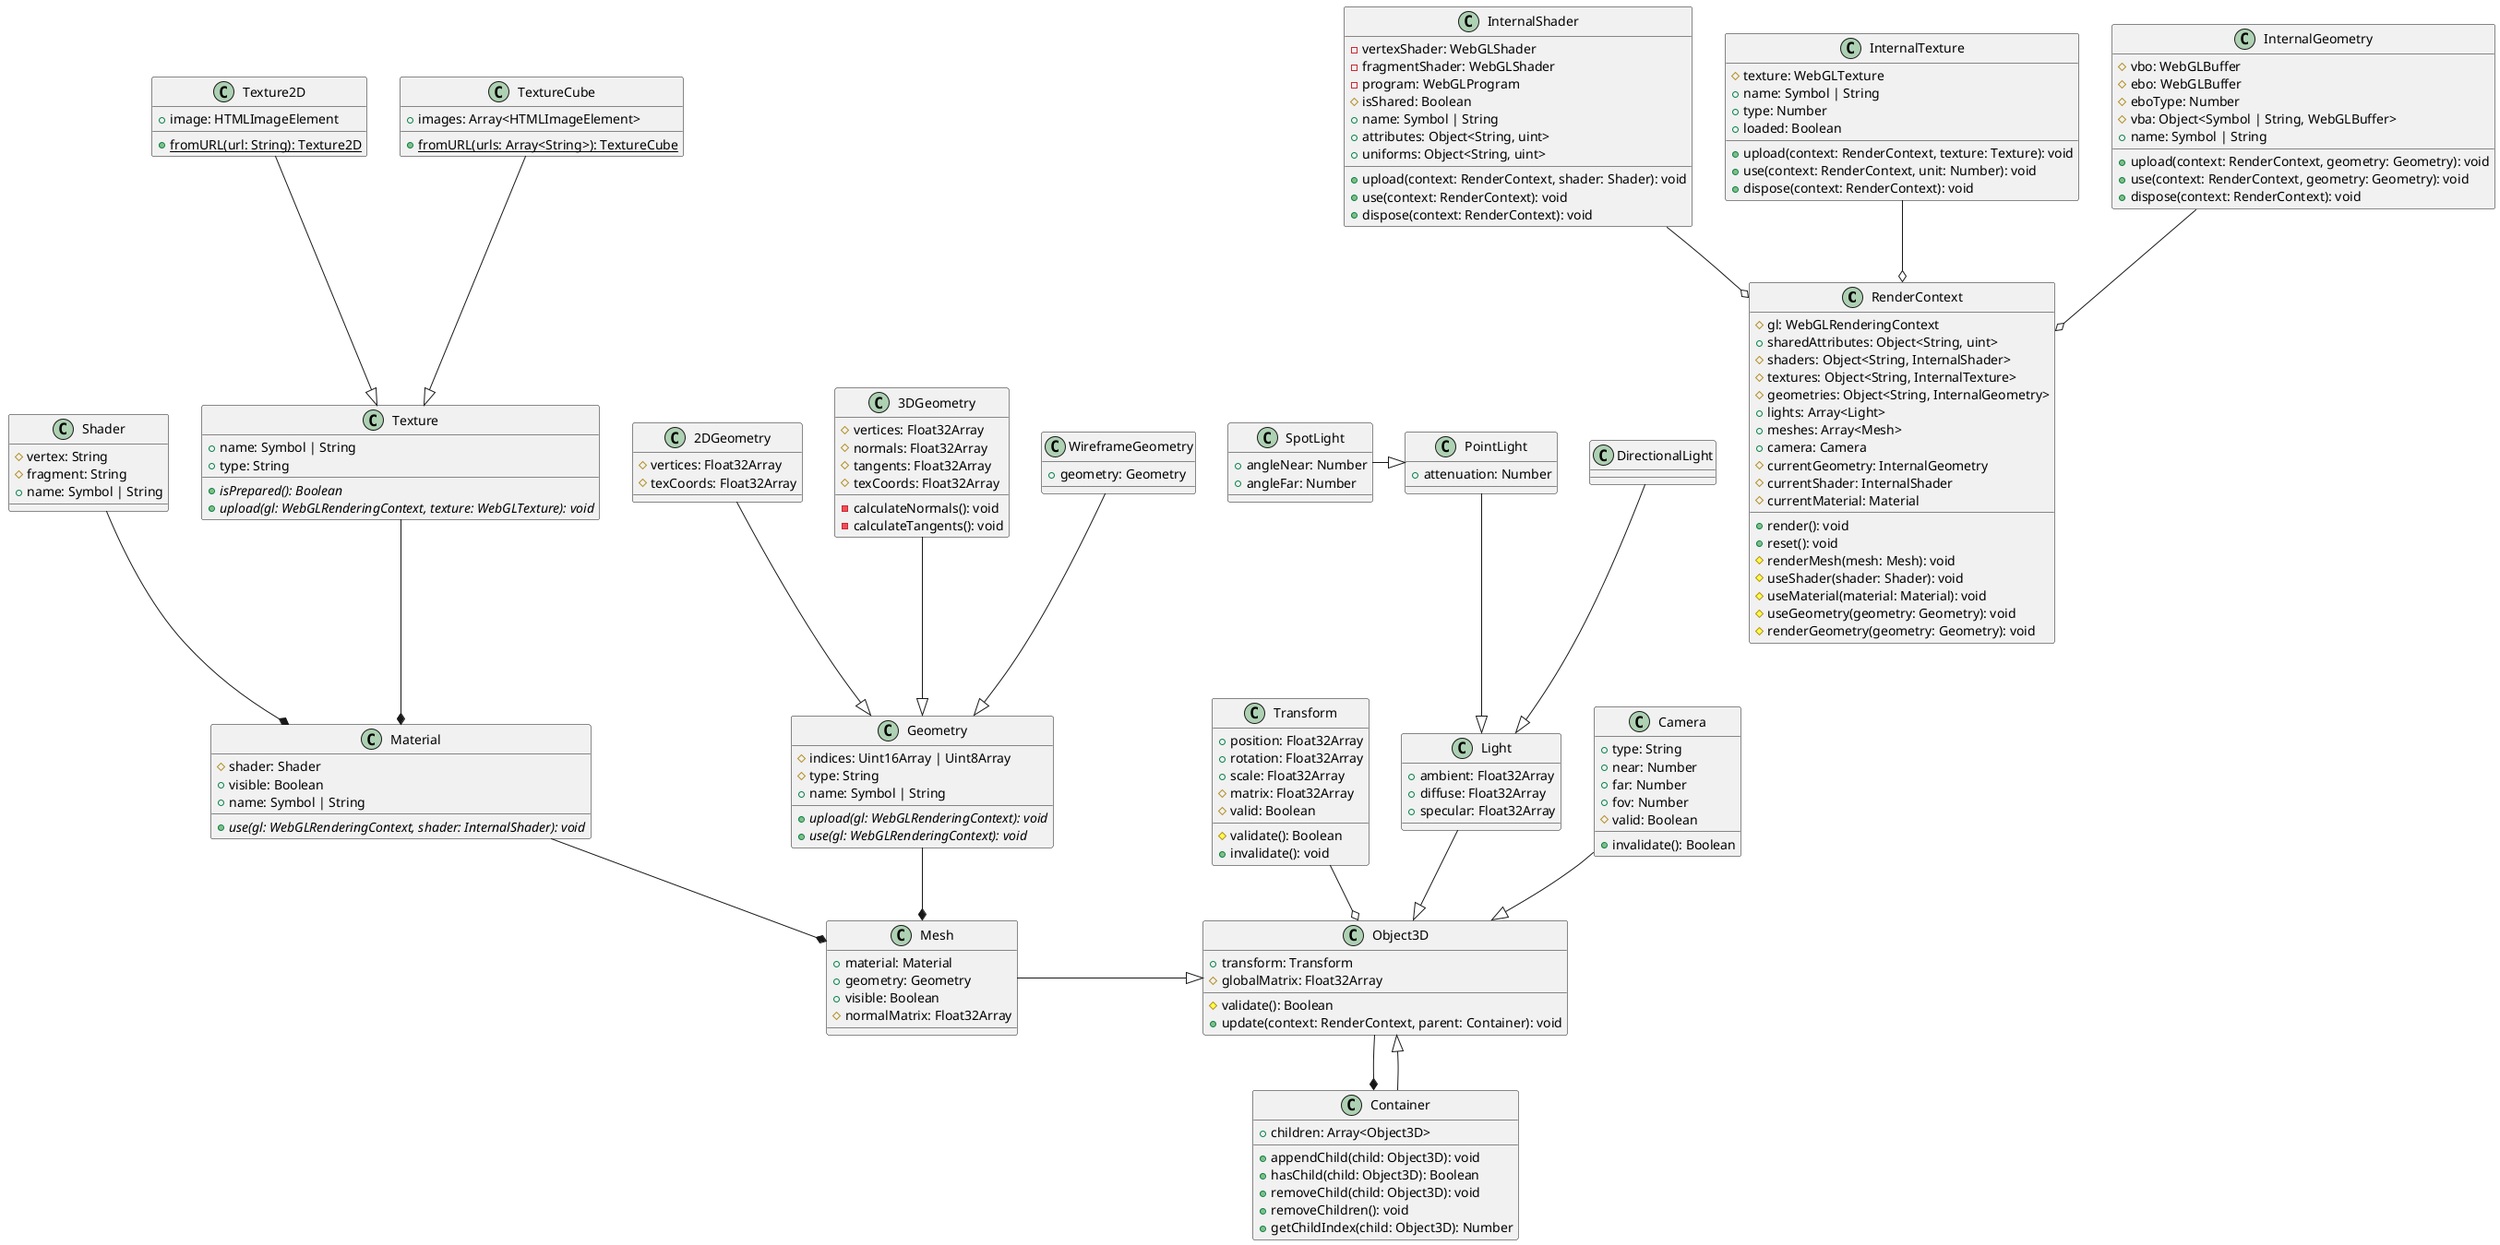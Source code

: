 @startuml

class RenderContext {
  #gl: WebGLRenderingContext
  +sharedAttributes: Object<String, uint>
  #shaders: Object<String, InternalShader>
  #textures: Object<String, InternalTexture>
  #geometries: Object<String, InternalGeometry>
  +lights: Array<Light>
  +meshes: Array<Mesh>
  +camera: Camera
  #currentGeometry: InternalGeometry
  #currentShader: InternalShader
  #currentMaterial: Material
  +render(): void
  +reset(): void
  #renderMesh(mesh: Mesh): void
  #useShader(shader: Shader): void
  #useMaterial(material: Material): void
  #useGeometry(geometry: Geometry): void
  #renderGeometry(geometry: Geometry): void
}

class InternalShader {
  -vertexShader: WebGLShader
  -fragmentShader: WebGLShader
  -program: WebGLProgram
  #isShared: Boolean
  +name: Symbol | String
  +attributes: Object<String, uint>
  +uniforms: Object<String, uint>
  +upload(context: RenderContext, shader: Shader): void
  +use(context: RenderContext): void
  +dispose(context: RenderContext): void
}

InternalShader --o RenderContext

class Shader {
  #vertex: String
  #fragment: String
  +name: Symbol | String
}

class InternalTexture {
  #texture: WebGLTexture
  +name: Symbol | String
  +type: Number
  +loaded: Boolean
  +upload(context: RenderContext, texture: Texture): void
  +use(context: RenderContext, unit: Number): void
  +dispose(context: RenderContext): void
}

InternalTexture --o RenderContext

class Texture {
  +name: Symbol | String
  +type: String
  {abstract} +isPrepared(): Boolean
  {abstract} +upload(gl: WebGLRenderingContext, texture: WebGLTexture): void
}

class Texture2D {
  +image: HTMLImageElement
  {static} +fromURL(url: String): Texture2D
}

class TextureCube {
  +images: Array<HTMLImageElement>
  {static} +fromURL(urls: Array<String>): TextureCube
}

Texture2D --|> Texture
TextureCube --|> Texture

class Material {
  #shader: Shader
  +visible: Boolean
  +name: Symbol | String
  {abstract} +use(gl: WebGLRenderingContext, shader: InternalShader): void
}

Shader --* Material
Texture --* Material

class InternalGeometry {
  #vbo: WebGLBuffer
  #ebo: WebGLBuffer
  #eboType: Number
  #vba: Object<Symbol | String, WebGLBuffer>
  +name: Symbol | String
  +upload(context: RenderContext, geometry: Geometry): void
  +use(context: RenderContext, geometry: Geometry): void
  +dispose(context: RenderContext): void
}

InternalGeometry --o RenderContext

class Geometry {
  #indices: Uint16Array | Uint8Array
  #type: String
  +name: Symbol | String
  {abstract} +upload(gl: WebGLRenderingContext): void
  {abstract} +use(gl: WebGLRenderingContext): void
}

class 2DGeometry {
  #vertices: Float32Array
  #texCoords: Float32Array
}

class 3DGeometry {
  #vertices: Float32Array
  #normals: Float32Array
  #tangents: Float32Array
  #texCoords: Float32Array
  -calculateNormals(): void
  -calculateTangents(): void
}

2DGeometry --|> Geometry
3DGeometry --|> Geometry

class WireframeGeometry {
  +geometry: Geometry
}

WireframeGeometry --|> Geometry

class Transform {
  +position: Float32Array
  +rotation: Float32Array
  +scale: Float32Array
  #matrix: Float32Array
  #valid: Boolean
  #validate(): Boolean
  +invalidate(): void
}

class Object3D {
  +transform: Transform
  #globalMatrix: Float32Array
  #validate(): Boolean
  +update(context: RenderContext, parent: Container): void
}

Transform --o Object3D

class Mesh {
  +material: Material
  +geometry: Geometry
  +visible: Boolean
  #normalMatrix: Float32Array
}

Mesh -|> Object3D

class Light {
  +ambient: Float32Array
  +diffuse: Float32Array
  +specular: Float32Array
}

Light --|> Object3D

class PointLight {
  +attenuation: Number
}

PointLight --|> Light

class SpotLight {
  +angleNear: Number
  +angleFar: Number
}

SpotLight -|> PointLight

class DirectionalLight {

}

DirectionalLight --|> Light

class Camera {
  +type: String
  +near: Number
  +far: Number
  +fov: Number
  #valid: Boolean
  +invalidate(): Boolean
}

Camera --|> Object3D

class Container {
  +children: Array<Object3D>
  +appendChild(child: Object3D): void
  +hasChild(child: Object3D): Boolean
  +removeChild(child: Object3D): void
  +removeChildren(): void
  +getChildIndex(child: Object3D): Number
}

Object3D --* Container
Container --|> Object3D

Geometry --* Mesh
Material --* Mesh

@enduml
